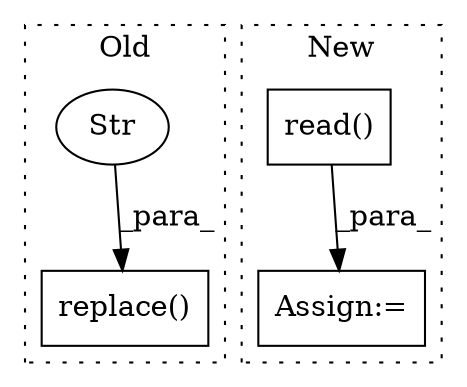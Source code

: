 digraph G {
subgraph cluster0 {
1 [label="replace()" a="75" s="1597,1630" l="16,1" shape="box"];
3 [label="Str" a="66" s="1613" l="6" shape="ellipse"];
label = "Old";
style="dotted";
}
subgraph cluster1 {
2 [label="read()" a="75" s="1335,1355" l="13,1" shape="box"];
4 [label="Assign:=" a="68" s="1549" l="3" shape="box"];
label = "New";
style="dotted";
}
2 -> 4 [label="_para_"];
3 -> 1 [label="_para_"];
}